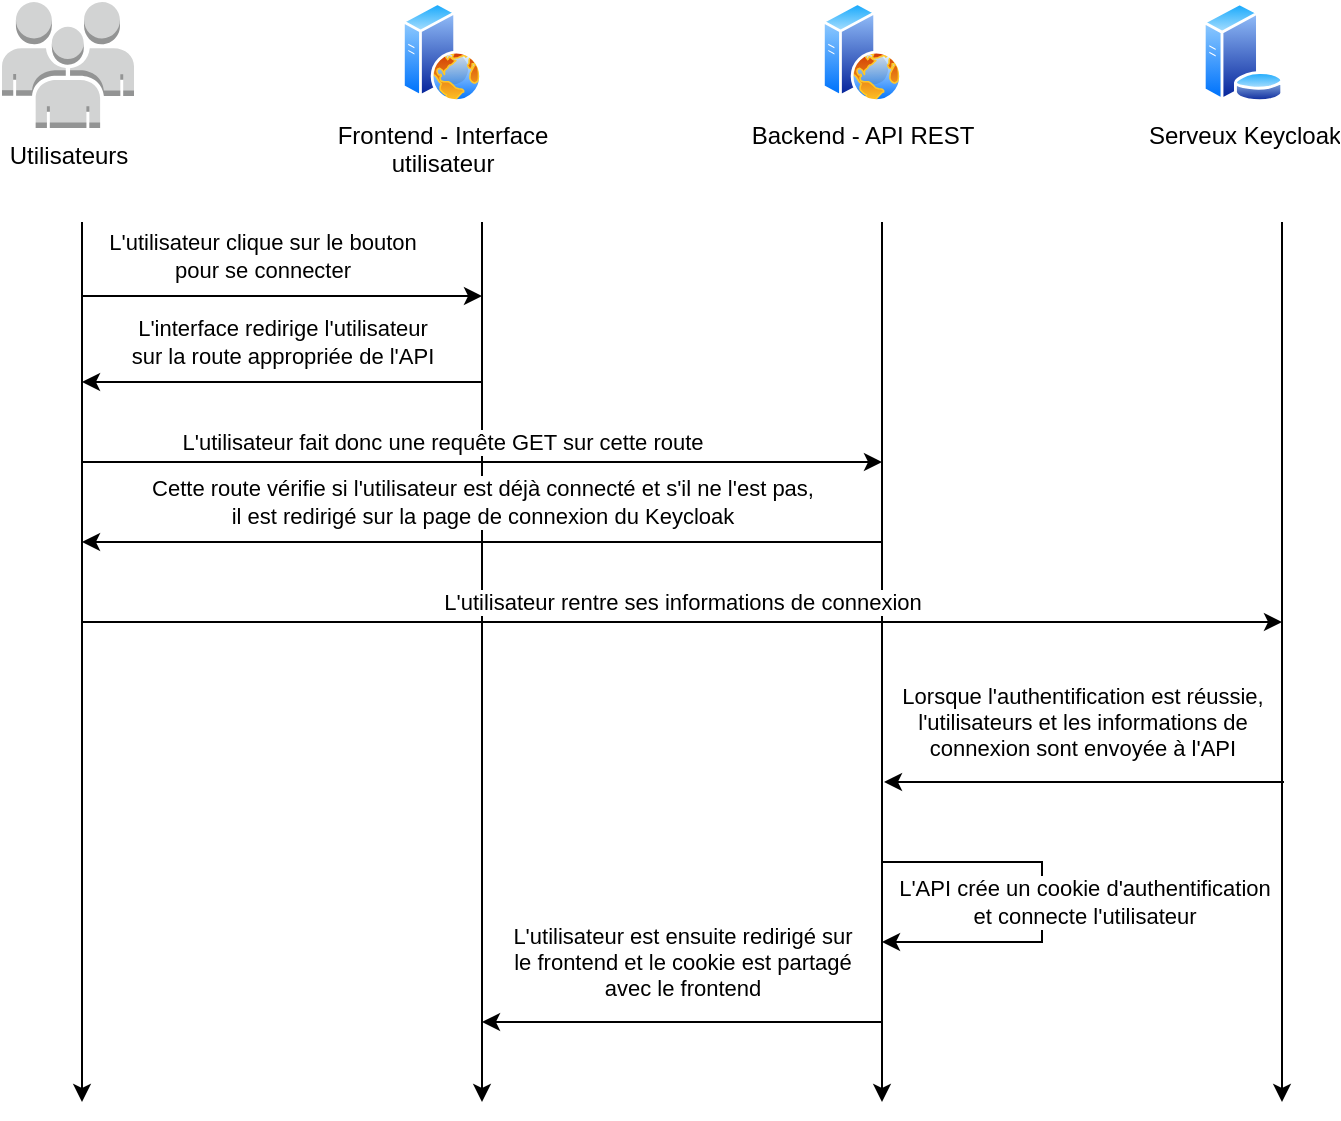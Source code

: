 <mxfile version="21.3.4">
  <diagram name="Page-1" id="3j9Ng2dxhRBzdvQ4t3l0">
    <mxGraphModel dx="1195" dy="633" grid="1" gridSize="10" guides="1" tooltips="1" connect="1" arrows="1" fold="1" page="1" pageScale="1" pageWidth="827" pageHeight="1169" math="0" shadow="0">
      <root>
        <mxCell id="0" />
        <mxCell id="1" parent="0" />
        <mxCell id="buExIWMHna82emhuYfHf-62" value="Utilisateurs" style="outlineConnect=0;dashed=0;verticalLabelPosition=bottom;verticalAlign=top;align=center;html=1;shape=mxgraph.aws3.users;fillColor=#D2D3D3;gradientColor=none;" vertex="1" parent="1">
          <mxGeometry x="40" y="50" width="66" height="63" as="geometry" />
        </mxCell>
        <mxCell id="buExIWMHna82emhuYfHf-63" value="Frontend - Interface &lt;br&gt;utilisateur" style="image;aspect=fixed;perimeter=ellipsePerimeter;html=1;align=center;shadow=0;dashed=0;spacingTop=3;image=img/lib/active_directory/web_server.svg;" vertex="1" parent="1">
          <mxGeometry x="240" y="50" width="40" height="50" as="geometry" />
        </mxCell>
        <mxCell id="buExIWMHna82emhuYfHf-64" value="Serveux Keycloak" style="image;aspect=fixed;perimeter=ellipsePerimeter;html=1;align=center;shadow=0;dashed=0;spacingTop=3;image=img/lib/active_directory/database_server.svg;" vertex="1" parent="1">
          <mxGeometry x="640" y="50" width="41" height="50" as="geometry" />
        </mxCell>
        <mxCell id="buExIWMHna82emhuYfHf-65" value="Backend - API REST" style="image;aspect=fixed;perimeter=ellipsePerimeter;html=1;align=center;shadow=0;dashed=0;spacingTop=3;image=img/lib/active_directory/web_server.svg;" vertex="1" parent="1">
          <mxGeometry x="450" y="50" width="40" height="50" as="geometry" />
        </mxCell>
        <mxCell id="buExIWMHna82emhuYfHf-66" value="" style="endArrow=classic;html=1;rounded=0;" edge="1" parent="1">
          <mxGeometry width="50" height="50" relative="1" as="geometry">
            <mxPoint x="80" y="160" as="sourcePoint" />
            <mxPoint x="80" y="600" as="targetPoint" />
          </mxGeometry>
        </mxCell>
        <mxCell id="buExIWMHna82emhuYfHf-67" value="" style="endArrow=classic;html=1;rounded=0;" edge="1" parent="1">
          <mxGeometry width="50" height="50" relative="1" as="geometry">
            <mxPoint x="280" y="160" as="sourcePoint" />
            <mxPoint x="280" y="600" as="targetPoint" />
          </mxGeometry>
        </mxCell>
        <mxCell id="buExIWMHna82emhuYfHf-68" value="" style="endArrow=classic;html=1;rounded=0;" edge="1" parent="1">
          <mxGeometry width="50" height="50" relative="1" as="geometry">
            <mxPoint x="480" y="160" as="sourcePoint" />
            <mxPoint x="480" y="600" as="targetPoint" />
          </mxGeometry>
        </mxCell>
        <mxCell id="buExIWMHna82emhuYfHf-69" value="" style="endArrow=classic;html=1;rounded=0;" edge="1" parent="1">
          <mxGeometry width="50" height="50" relative="1" as="geometry">
            <mxPoint x="680" y="160" as="sourcePoint" />
            <mxPoint x="680" y="600" as="targetPoint" />
          </mxGeometry>
        </mxCell>
        <mxCell id="buExIWMHna82emhuYfHf-70" value="" style="endArrow=classic;html=1;rounded=0;" edge="1" parent="1">
          <mxGeometry width="50" height="50" relative="1" as="geometry">
            <mxPoint x="80" y="197" as="sourcePoint" />
            <mxPoint x="280" y="197" as="targetPoint" />
          </mxGeometry>
        </mxCell>
        <mxCell id="buExIWMHna82emhuYfHf-71" value="L&#39;utilisateur clique sur le bouton &lt;br&gt;pour se connecter" style="edgeLabel;html=1;align=center;verticalAlign=middle;resizable=0;points=[];" vertex="1" connectable="0" parent="buExIWMHna82emhuYfHf-70">
          <mxGeometry x="-0.19" y="-5" relative="1" as="geometry">
            <mxPoint x="9" y="-25" as="offset" />
          </mxGeometry>
        </mxCell>
        <mxCell id="buExIWMHna82emhuYfHf-82" value="" style="endArrow=classic;html=1;rounded=0;" edge="1" parent="1">
          <mxGeometry width="50" height="50" relative="1" as="geometry">
            <mxPoint x="280" y="240" as="sourcePoint" />
            <mxPoint x="80" y="240" as="targetPoint" />
          </mxGeometry>
        </mxCell>
        <mxCell id="buExIWMHna82emhuYfHf-83" value="L&#39;interface redirige l&#39;utilisateur &lt;br&gt;sur la route appropriée de l&#39;API" style="edgeLabel;html=1;align=center;verticalAlign=middle;resizable=0;points=[];" vertex="1" connectable="0" parent="buExIWMHna82emhuYfHf-82">
          <mxGeometry x="-0.19" y="-5" relative="1" as="geometry">
            <mxPoint x="-19" y="-15" as="offset" />
          </mxGeometry>
        </mxCell>
        <mxCell id="buExIWMHna82emhuYfHf-84" value="" style="endArrow=classic;html=1;rounded=0;" edge="1" parent="1">
          <mxGeometry width="50" height="50" relative="1" as="geometry">
            <mxPoint x="80" y="280" as="sourcePoint" />
            <mxPoint x="480" y="280" as="targetPoint" />
          </mxGeometry>
        </mxCell>
        <mxCell id="buExIWMHna82emhuYfHf-85" value="L&#39;utilisateur fait donc une requête GET sur cette route" style="edgeLabel;html=1;align=center;verticalAlign=middle;resizable=0;points=[];" vertex="1" connectable="0" parent="buExIWMHna82emhuYfHf-84">
          <mxGeometry x="-0.19" y="-5" relative="1" as="geometry">
            <mxPoint x="18" y="-15" as="offset" />
          </mxGeometry>
        </mxCell>
        <mxCell id="buExIWMHna82emhuYfHf-86" value="" style="endArrow=classic;html=1;rounded=0;" edge="1" parent="1">
          <mxGeometry width="50" height="50" relative="1" as="geometry">
            <mxPoint x="480" y="320" as="sourcePoint" />
            <mxPoint x="80" y="320" as="targetPoint" />
          </mxGeometry>
        </mxCell>
        <mxCell id="buExIWMHna82emhuYfHf-87" value="Cette route vérifie si l&#39;utilisateur est déjà connecté et s&#39;il ne l&#39;est pas, &lt;br&gt;il est redirigé sur la page de connexion du Keycloak" style="edgeLabel;html=1;align=center;verticalAlign=middle;resizable=0;points=[];" vertex="1" connectable="0" parent="buExIWMHna82emhuYfHf-86">
          <mxGeometry x="-0.19" y="-5" relative="1" as="geometry">
            <mxPoint x="-38" y="-15" as="offset" />
          </mxGeometry>
        </mxCell>
        <mxCell id="buExIWMHna82emhuYfHf-88" value="" style="endArrow=classic;html=1;rounded=0;" edge="1" parent="1">
          <mxGeometry width="50" height="50" relative="1" as="geometry">
            <mxPoint x="80" y="360" as="sourcePoint" />
            <mxPoint x="680" y="360" as="targetPoint" />
          </mxGeometry>
        </mxCell>
        <mxCell id="buExIWMHna82emhuYfHf-89" value="L&#39;utilisateur rentre ses informations de connexion" style="edgeLabel;html=1;align=center;verticalAlign=middle;resizable=0;points=[];" vertex="1" connectable="0" parent="buExIWMHna82emhuYfHf-88">
          <mxGeometry x="-0.19" y="-5" relative="1" as="geometry">
            <mxPoint x="57" y="-15" as="offset" />
          </mxGeometry>
        </mxCell>
        <mxCell id="buExIWMHna82emhuYfHf-90" value="" style="endArrow=classic;html=1;rounded=0;" edge="1" parent="1">
          <mxGeometry width="50" height="50" relative="1" as="geometry">
            <mxPoint x="681" y="440" as="sourcePoint" />
            <mxPoint x="481" y="440" as="targetPoint" />
          </mxGeometry>
        </mxCell>
        <mxCell id="buExIWMHna82emhuYfHf-91" value="Lorsque l&#39;authentification est réussie, &lt;br&gt;l&#39;utilisateurs et les informations de &lt;br&gt;connexion sont envoyée à l&#39;API" style="edgeLabel;html=1;align=center;verticalAlign=middle;resizable=0;points=[];" vertex="1" connectable="0" parent="buExIWMHna82emhuYfHf-90">
          <mxGeometry x="-0.19" y="-5" relative="1" as="geometry">
            <mxPoint x="-20" y="-25" as="offset" />
          </mxGeometry>
        </mxCell>
        <mxCell id="buExIWMHna82emhuYfHf-92" value="" style="endArrow=classic;html=1;rounded=0;" edge="1" parent="1">
          <mxGeometry width="50" height="50" relative="1" as="geometry">
            <mxPoint x="480" y="480" as="sourcePoint" />
            <mxPoint x="480" y="520" as="targetPoint" />
            <Array as="points">
              <mxPoint x="560" y="480" />
              <mxPoint x="560" y="500" />
              <mxPoint x="560" y="520" />
            </Array>
          </mxGeometry>
        </mxCell>
        <mxCell id="buExIWMHna82emhuYfHf-93" value="L&#39;API crée un cookie d&#39;authentification &lt;br&gt;et connecte l&#39;utilisateur" style="edgeLabel;html=1;align=center;verticalAlign=middle;resizable=0;points=[];" vertex="1" connectable="0" parent="buExIWMHna82emhuYfHf-92">
          <mxGeometry x="-0.425" relative="1" as="geometry">
            <mxPoint x="43" y="20" as="offset" />
          </mxGeometry>
        </mxCell>
        <mxCell id="buExIWMHna82emhuYfHf-94" value="" style="endArrow=classic;html=1;rounded=0;" edge="1" parent="1">
          <mxGeometry width="50" height="50" relative="1" as="geometry">
            <mxPoint x="480" y="560" as="sourcePoint" />
            <mxPoint x="280" y="560" as="targetPoint" />
          </mxGeometry>
        </mxCell>
        <mxCell id="buExIWMHna82emhuYfHf-95" value="L&#39;utilisateur est ensuite redirigé sur &lt;br&gt;le frontend et le cookie est partagé &lt;br&gt;avec le frontend" style="edgeLabel;html=1;align=center;verticalAlign=middle;resizable=0;points=[];" vertex="1" connectable="0" parent="buExIWMHna82emhuYfHf-94">
          <mxGeometry x="-0.19" y="-5" relative="1" as="geometry">
            <mxPoint x="-19" y="-25" as="offset" />
          </mxGeometry>
        </mxCell>
      </root>
    </mxGraphModel>
  </diagram>
</mxfile>
